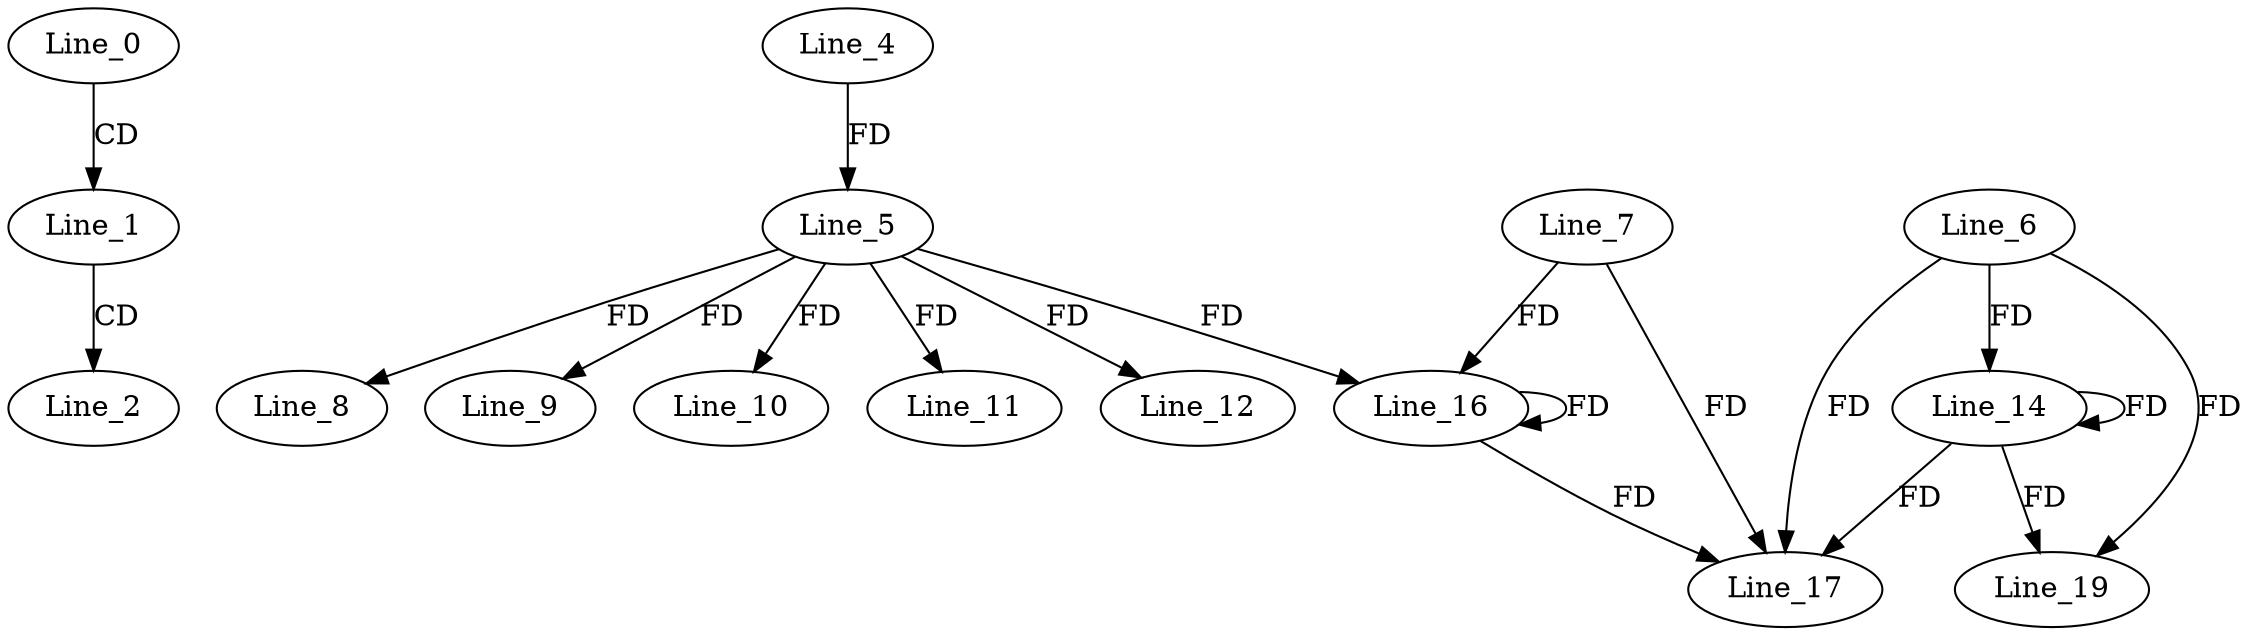digraph G {
  Line_0;
  Line_1;
  Line_2;
  Line_4;
  Line_5;
  Line_5;
  Line_8;
  Line_9;
  Line_10;
  Line_11;
  Line_12;
  Line_12;
  Line_6;
  Line_14;
  Line_7;
  Line_16;
  Line_16;
  Line_17;
  Line_19;
  Line_0 -> Line_1 [ label="CD" ];
  Line_1 -> Line_2 [ label="CD" ];
  Line_4 -> Line_5 [ label="FD" ];
  Line_5 -> Line_8 [ label="FD" ];
  Line_5 -> Line_9 [ label="FD" ];
  Line_5 -> Line_10 [ label="FD" ];
  Line_5 -> Line_11 [ label="FD" ];
  Line_5 -> Line_12 [ label="FD" ];
  Line_6 -> Line_14 [ label="FD" ];
  Line_14 -> Line_14 [ label="FD" ];
  Line_7 -> Line_16 [ label="FD" ];
  Line_16 -> Line_16 [ label="FD" ];
  Line_5 -> Line_16 [ label="FD" ];
  Line_7 -> Line_17 [ label="FD" ];
  Line_16 -> Line_17 [ label="FD" ];
  Line_6 -> Line_17 [ label="FD" ];
  Line_14 -> Line_17 [ label="FD" ];
  Line_6 -> Line_19 [ label="FD" ];
  Line_14 -> Line_19 [ label="FD" ];
}
